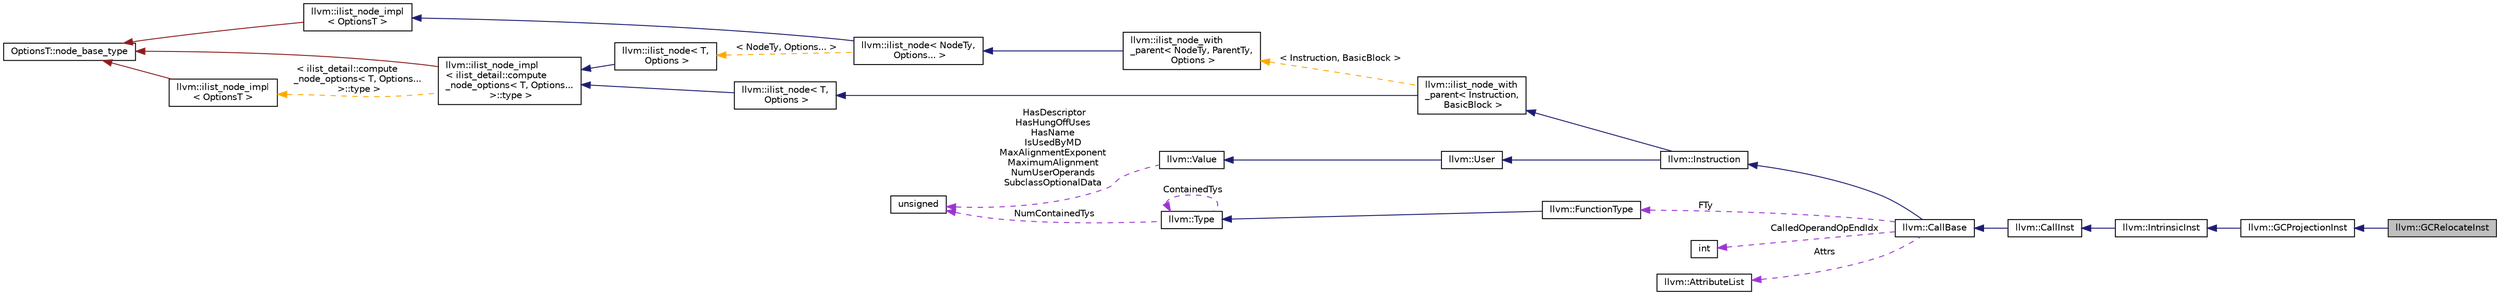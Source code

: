 digraph "llvm::GCRelocateInst"
{
 // LATEX_PDF_SIZE
  bgcolor="transparent";
  edge [fontname="Helvetica",fontsize="10",labelfontname="Helvetica",labelfontsize="10"];
  node [fontname="Helvetica",fontsize="10",shape="box"];
  rankdir="LR";
  Node1 [label="llvm::GCRelocateInst",height=0.2,width=0.4,color="black", fillcolor="grey75", style="filled", fontcolor="black",tooltip="Represents calls to the gc.relocate intrinsic."];
  Node2 -> Node1 [dir="back",color="midnightblue",fontsize="10",style="solid",fontname="Helvetica"];
  Node2 [label="llvm::GCProjectionInst",height=0.2,width=0.4,color="black",URL="$classllvm_1_1GCProjectionInst.html",tooltip="Common base class for representing values projected from a statepoint."];
  Node3 -> Node2 [dir="back",color="midnightblue",fontsize="10",style="solid",fontname="Helvetica"];
  Node3 [label="llvm::IntrinsicInst",height=0.2,width=0.4,color="black",URL="$classllvm_1_1IntrinsicInst.html",tooltip="A wrapper class for inspecting calls to intrinsic functions."];
  Node4 -> Node3 [dir="back",color="midnightblue",fontsize="10",style="solid",fontname="Helvetica"];
  Node4 [label="llvm::CallInst",height=0.2,width=0.4,color="black",URL="$classllvm_1_1CallInst.html",tooltip="This class represents a function call, abstracting a target machine's calling convention."];
  Node5 -> Node4 [dir="back",color="midnightblue",fontsize="10",style="solid",fontname="Helvetica"];
  Node5 [label="llvm::CallBase",height=0.2,width=0.4,color="black",URL="$classllvm_1_1CallBase.html",tooltip="Base class for all callable instructions (InvokeInst and CallInst) Holds everything related to callin..."];
  Node6 -> Node5 [dir="back",color="midnightblue",fontsize="10",style="solid",fontname="Helvetica"];
  Node6 [label="llvm::Instruction",height=0.2,width=0.4,color="black",URL="$classllvm_1_1Instruction.html",tooltip=" "];
  Node7 -> Node6 [dir="back",color="midnightblue",fontsize="10",style="solid",fontname="Helvetica"];
  Node7 [label="llvm::User",height=0.2,width=0.4,color="black",URL="$classllvm_1_1User.html",tooltip=" "];
  Node8 -> Node7 [dir="back",color="midnightblue",fontsize="10",style="solid",fontname="Helvetica"];
  Node8 [label="llvm::Value",height=0.2,width=0.4,color="black",URL="$classllvm_1_1Value.html",tooltip="LLVM Value Representation."];
  Node9 -> Node8 [dir="back",color="darkorchid3",fontsize="10",style="dashed",label=" HasDescriptor\nHasHungOffUses\nHasName\nIsUsedByMD\nMaxAlignmentExponent\nMaximumAlignment\nNumUserOperands\nSubclassOptionalData" ,fontname="Helvetica"];
  Node9 [label="unsigned",height=0.2,width=0.4,color="black",URL="$classunsigned.html",tooltip=" "];
  Node10 -> Node6 [dir="back",color="midnightblue",fontsize="10",style="solid",fontname="Helvetica"];
  Node10 [label="llvm::ilist_node_with\l_parent\< Instruction,\l BasicBlock \>",height=0.2,width=0.4,color="black",URL="$classllvm_1_1ilist__node__with__parent.html",tooltip=" "];
  Node11 -> Node10 [dir="back",color="midnightblue",fontsize="10",style="solid",fontname="Helvetica"];
  Node11 [label="llvm::ilist_node\< T,\l Options \>",height=0.2,width=0.4,color="black",URL="$classllvm_1_1ilist__node.html",tooltip=" "];
  Node12 -> Node11 [dir="back",color="midnightblue",fontsize="10",style="solid",fontname="Helvetica"];
  Node12 [label="llvm::ilist_node_impl\l\< ilist_detail::compute\l_node_options\< T, Options...\l \>::type \>",height=0.2,width=0.4,color="black",URL="$classllvm_1_1ilist__node__impl.html",tooltip=" "];
  Node13 -> Node12 [dir="back",color="firebrick4",fontsize="10",style="solid",fontname="Helvetica"];
  Node13 [label="OptionsT::node_base_type",height=0.2,width=0.4,color="black",tooltip=" "];
  Node14 -> Node12 [dir="back",color="orange",fontsize="10",style="dashed",label=" \< ilist_detail::compute\l_node_options\< T, Options...\l \>::type \>" ,fontname="Helvetica"];
  Node14 [label="llvm::ilist_node_impl\l\< OptionsT \>",height=0.2,width=0.4,color="black",URL="$classllvm_1_1ilist__node__impl.html",tooltip="Implementation for an ilist node."];
  Node13 -> Node14 [dir="back",color="firebrick4",fontsize="10",style="solid",fontname="Helvetica"];
  Node15 -> Node10 [dir="back",color="orange",fontsize="10",style="dashed",label=" \< Instruction, BasicBlock \>" ,fontname="Helvetica"];
  Node15 [label="llvm::ilist_node_with\l_parent\< NodeTy, ParentTy,\l Options \>",height=0.2,width=0.4,color="black",URL="$classllvm_1_1ilist__node__with__parent.html",tooltip="An ilist node that can access its parent list."];
  Node16 -> Node15 [dir="back",color="midnightblue",fontsize="10",style="solid",fontname="Helvetica"];
  Node16 [label="llvm::ilist_node\< NodeTy,\l Options... \>",height=0.2,width=0.4,color="black",URL="$classllvm_1_1ilist__node.html",tooltip=" "];
  Node17 -> Node16 [dir="back",color="midnightblue",fontsize="10",style="solid",fontname="Helvetica"];
  Node17 [label="llvm::ilist_node_impl\l\< OptionsT \>",height=0.2,width=0.4,color="black",URL="$classllvm_1_1ilist__node__impl.html",tooltip="Implementation for an ilist node."];
  Node13 -> Node17 [dir="back",color="firebrick4",fontsize="10",style="solid",fontname="Helvetica"];
  Node18 -> Node16 [dir="back",color="orange",fontsize="10",style="dashed",label=" \< NodeTy, Options... \>" ,fontname="Helvetica"];
  Node18 [label="llvm::ilist_node\< T,\l Options \>",height=0.2,width=0.4,color="black",URL="$classllvm_1_1ilist__node.html",tooltip=" "];
  Node12 -> Node18 [dir="back",color="midnightblue",fontsize="10",style="solid",fontname="Helvetica"];
  Node19 -> Node5 [dir="back",color="darkorchid3",fontsize="10",style="dashed",label=" CalledOperandOpEndIdx" ,fontname="Helvetica"];
  Node19 [label="int",height=0.2,width=0.4,color="black",tooltip=" "];
  Node20 -> Node5 [dir="back",color="darkorchid3",fontsize="10",style="dashed",label=" Attrs" ,fontname="Helvetica"];
  Node20 [label="llvm::AttributeList",height=0.2,width=0.4,color="black",URL="$classllvm_1_1AttributeList.html",tooltip=" "];
  Node21 -> Node5 [dir="back",color="darkorchid3",fontsize="10",style="dashed",label=" FTy" ,fontname="Helvetica"];
  Node21 [label="llvm::FunctionType",height=0.2,width=0.4,color="black",URL="$classllvm_1_1FunctionType.html",tooltip="Class to represent function types."];
  Node22 -> Node21 [dir="back",color="midnightblue",fontsize="10",style="solid",fontname="Helvetica"];
  Node22 [label="llvm::Type",height=0.2,width=0.4,color="black",URL="$classllvm_1_1Type.html",tooltip="The instances of the Type class are immutable: once they are created, they are never changed."];
  Node9 -> Node22 [dir="back",color="darkorchid3",fontsize="10",style="dashed",label=" NumContainedTys" ,fontname="Helvetica"];
  Node22 -> Node22 [dir="back",color="darkorchid3",fontsize="10",style="dashed",label=" ContainedTys" ,fontname="Helvetica"];
}
